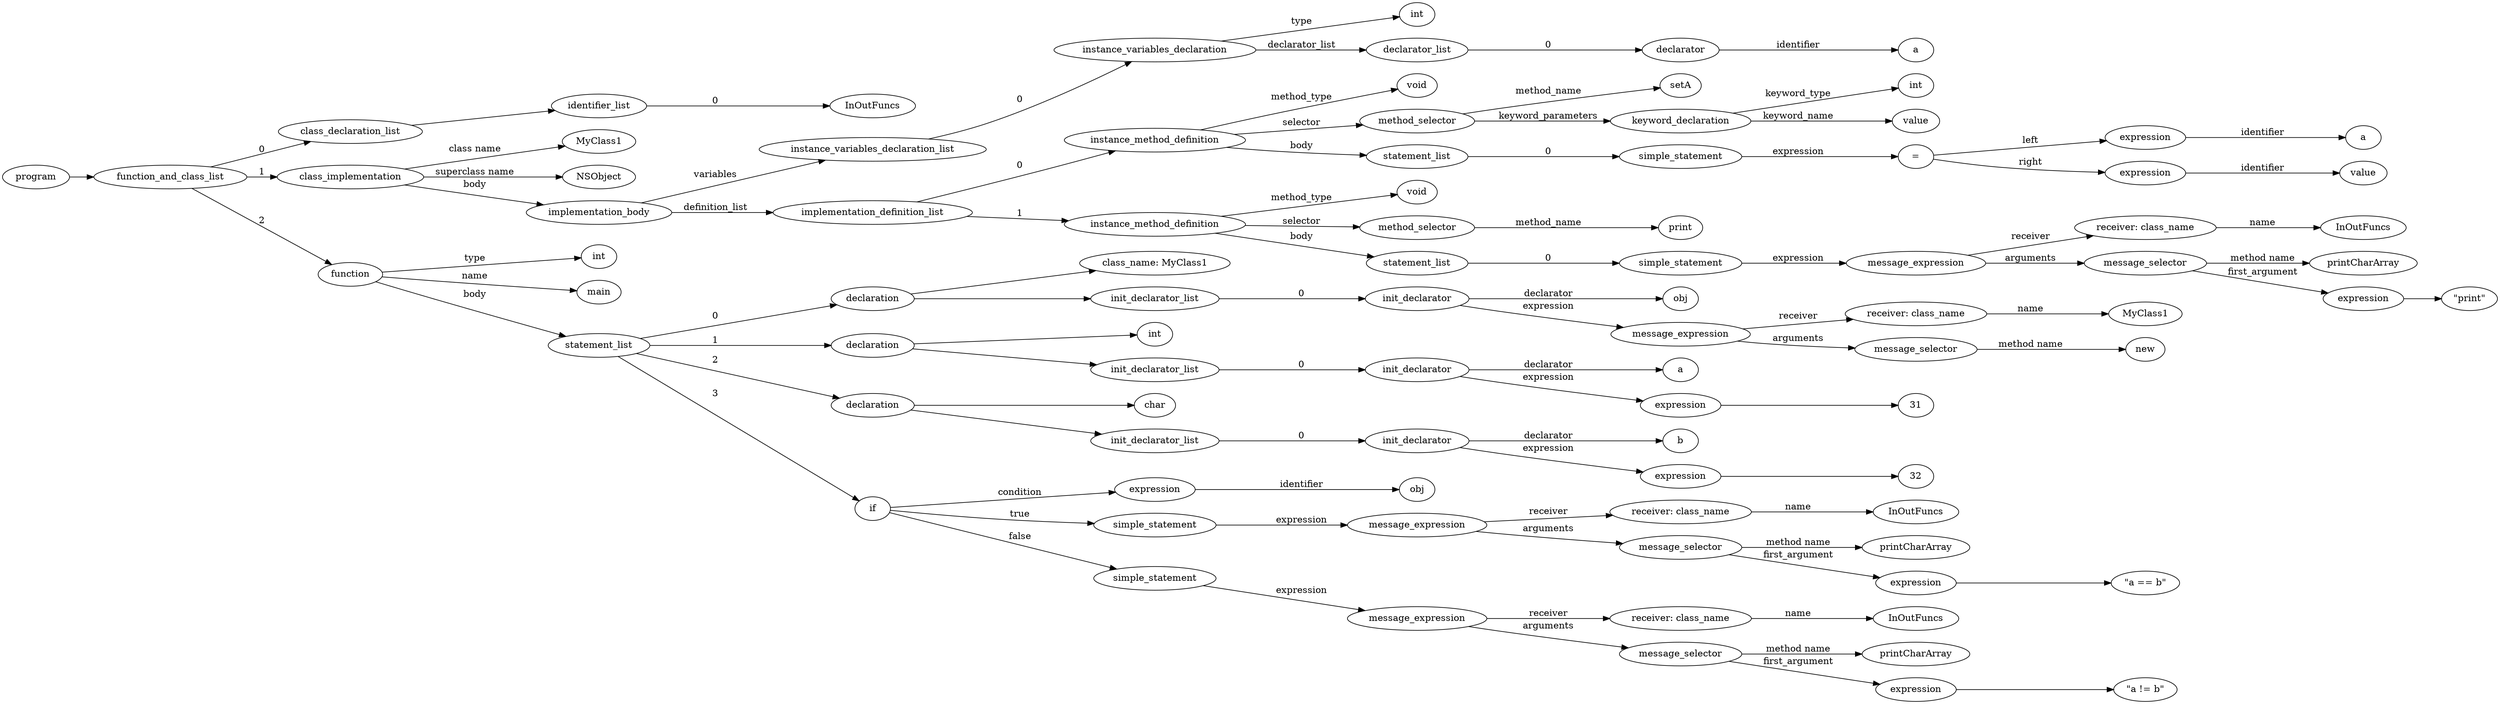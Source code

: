 digraph ObjectiveC { rankdir="LR";
67[label="program"];
67->2;
2[label="function_and_class_list"];
2->1[label="0"];
1[label="class_declaration_list"];
1->0;
0[label="identifier_list"];
0.0 [label="InOutFuncs"];
0->0.0 [label="0"];
2->30[label="1"];
30[label="class_implementation"];
30.1 [label="MyClass1"];
30->30.1 [label="class name"];
30.2 [label="NSObject"];
30->30.2 [label="superclass name"];
30->29[label="body"];
29[label="implementation_body"];
29->7[label="variables"];
7[label="instance_variables_declaration_list"];
7->6[label="0"];
6[label="instance_variables_declaration"];
6->3[label="type"];
3[label="int"];
6->5[label="declarator_list"];
5[label="declarator_list"];
5->4[label="0"];
4[label="declarator"];
4.1 [label="a"];
4->4.1[label="identifier"];
29->18[label="definition_list"];
18[label="implementation_definition_list"];
18->17[label="0"];
17[label="instance_method_definition"];
17->16[label="method_type"];
16[label="void"];
17->10[label="selector"];
10[label="method_selector"];
10->10.1 [label="method_name"];
10.1 [label="setA"];
10->9[label="keyword_parameters"];
9[label="keyword_declaration"];
9->8[label="keyword_type"];
8[label="int"];
9->9.2 [label="keyword_name"];
9.2 [label="value"];
17->15[label="body"];
15[label="statement_list"];
15->14[label="0"];
14[label="simple_statement"];
14->13[label="expression"];
13[label="expression"];
13[label="="];
13->11[label="left"];
11[label="expression"];
11->11.1 [label="identifier"];11.1[label="a"];
13->12[label="right"];
12[label="expression"];
12->12.1 [label="identifier"];12.1[label="value"];
18->28[label="1"];
28[label="instance_method_definition"];
28->27[label="method_type"];
27[label="void"];
28->19[label="selector"];
19[label="method_selector"];
19->19.1 [label="method_name"];
19.1 [label="print"];
28->26[label="body"];
26[label="statement_list"];
26->25[label="0"];
25[label="simple_statement"];
25->24[label="expression"];
24[label="expression"];
24[label="message_expression"];
24->20[label="receiver"];
20[label="receiver: class_name"];
20.1 [label="InOutFuncs"];
20->20.1 [label="name"];
24->23[label="arguments"];
23[label="message_selector"];
23.1 [label="printCharArray"];
23->23.1 [label="method name"]; 
23->22[label="first_argument"];
22[label="expression"];
22->21;
21[label=<"print">];
2->66[label="2"];
66[label="function"];
66->31[label="type"];
31[label="int"];
66->66.1 [label="name"];
66.1 [label="main"];
66->39[label="body"];
39[label="statement_list"];
39->38[label="0"];
38[label="declaration"];
38->37;
37[label="class_name: MyClass1"];
38->36;
36[label="init_declarator_list"];
36->35[label="0"];
35[label="init_declarator"];
35.1 [label="obj"];
35->35.1[label="declarator"];
35->34[label="expression"];
34[label="expression"];
34[label="message_expression"];
34->32[label="receiver"];
32[label="receiver: class_name"];
32.1 [label="MyClass1"];
32->32.1 [label="name"];
34->33[label="arguments"];
33[label="message_selector"];
33.1 [label="new"];
33->33.1 [label="method name"]; 
39->45[label="1"];
45[label="declaration"];
45->40;
40[label="int"];
45->44;
44[label="init_declarator_list"];
44->43[label="0"];
43[label="init_declarator"];
43.1 [label="a"];
43->43.1[label="declarator"];
43->42[label="expression"];
42[label="expression"];
42->41;
41[label="31"];
39->51[label="2"];
51[label="declaration"];
51->46;
46[label="char"];
51->50;
50[label="init_declarator_list"];
50->49[label="0"];
49[label="init_declarator"];
49.1 [label="b"];
49->49.1[label="declarator"];
49->48[label="expression"];
48[label="expression"];
48->47;
47[label="32"];
39->65[label="3"];
65[label="if"];
65->52[label="condition"];
52[label="expression"];
52->52.1 [label="identifier"];52.1[label="obj"];
65->58[label="true"];
58[label="simple_statement"];
58->57[label="expression"];
57[label="expression"];
57[label="message_expression"];
57->53[label="receiver"];
53[label="receiver: class_name"];
53.1 [label="InOutFuncs"];
53->53.1 [label="name"];
57->56[label="arguments"];
56[label="message_selector"];
56.1 [label="printCharArray"];
56->56.1 [label="method name"]; 
56->55[label="first_argument"];
55[label="expression"];
55->54;
54[label=<"a == b">];
65->64[label="false"];
64[label="simple_statement"];
64->63[label="expression"];
63[label="expression"];
63[label="message_expression"];
63->59[label="receiver"];
59[label="receiver: class_name"];
59.1 [label="InOutFuncs"];
59->59.1 [label="name"];
63->62[label="arguments"];
62[label="message_selector"];
62.1 [label="printCharArray"];
62->62.1 [label="method name"]; 
62->61[label="first_argument"];
61[label="expression"];
61->60;
60[label=<"a != b">];
}
